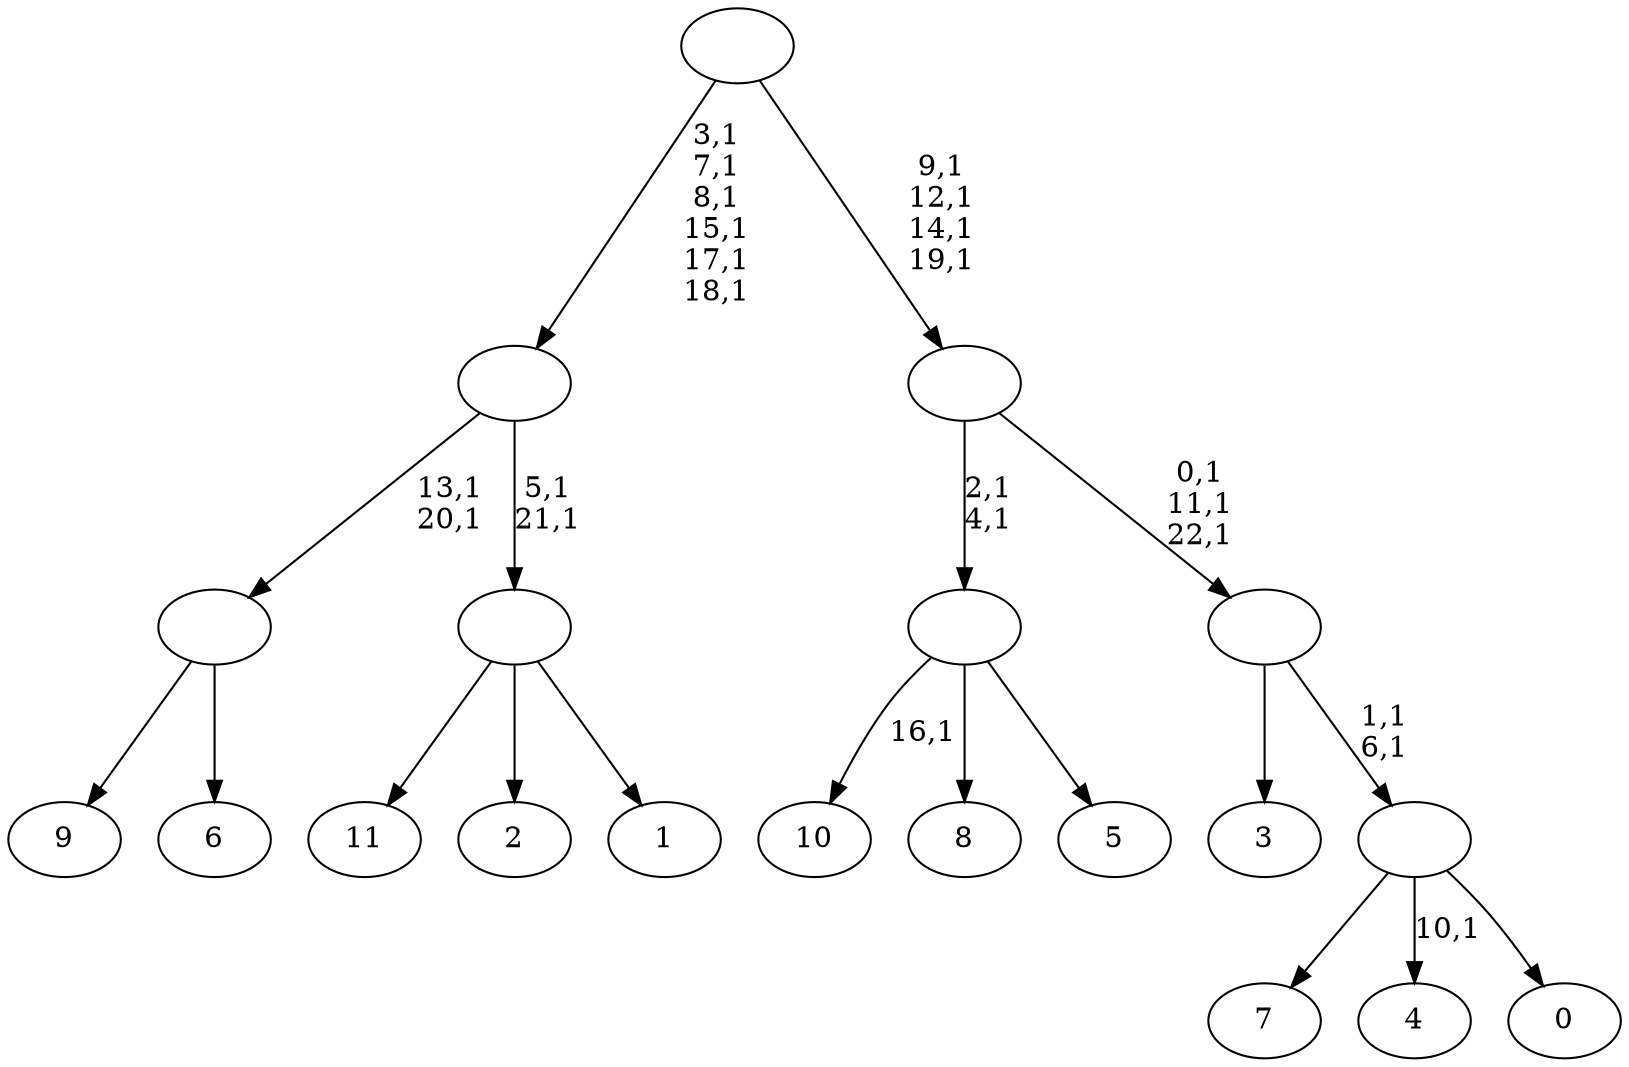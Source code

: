 digraph T {
	35 [label="11"]
	34 [label="10"]
	32 [label="9"]
	31 [label="8"]
	30 [label="7"]
	29 [label="6"]
	28 [label=""]
	26 [label="5"]
	25 [label=""]
	23 [label="4"]
	21 [label="3"]
	20 [label="2"]
	19 [label="1"]
	18 [label=""]
	16 [label=""]
	10 [label="0"]
	9 [label=""]
	7 [label=""]
	4 [label=""]
	0 [label=""]
	28 -> 32 [label=""]
	28 -> 29 [label=""]
	25 -> 34 [label="16,1"]
	25 -> 31 [label=""]
	25 -> 26 [label=""]
	18 -> 35 [label=""]
	18 -> 20 [label=""]
	18 -> 19 [label=""]
	16 -> 18 [label="5,1\n21,1"]
	16 -> 28 [label="13,1\n20,1"]
	9 -> 23 [label="10,1"]
	9 -> 30 [label=""]
	9 -> 10 [label=""]
	7 -> 9 [label="1,1\n6,1"]
	7 -> 21 [label=""]
	4 -> 7 [label="0,1\n11,1\n22,1"]
	4 -> 25 [label="2,1\n4,1"]
	0 -> 4 [label="9,1\n12,1\n14,1\n19,1"]
	0 -> 16 [label="3,1\n7,1\n8,1\n15,1\n17,1\n18,1"]
}
